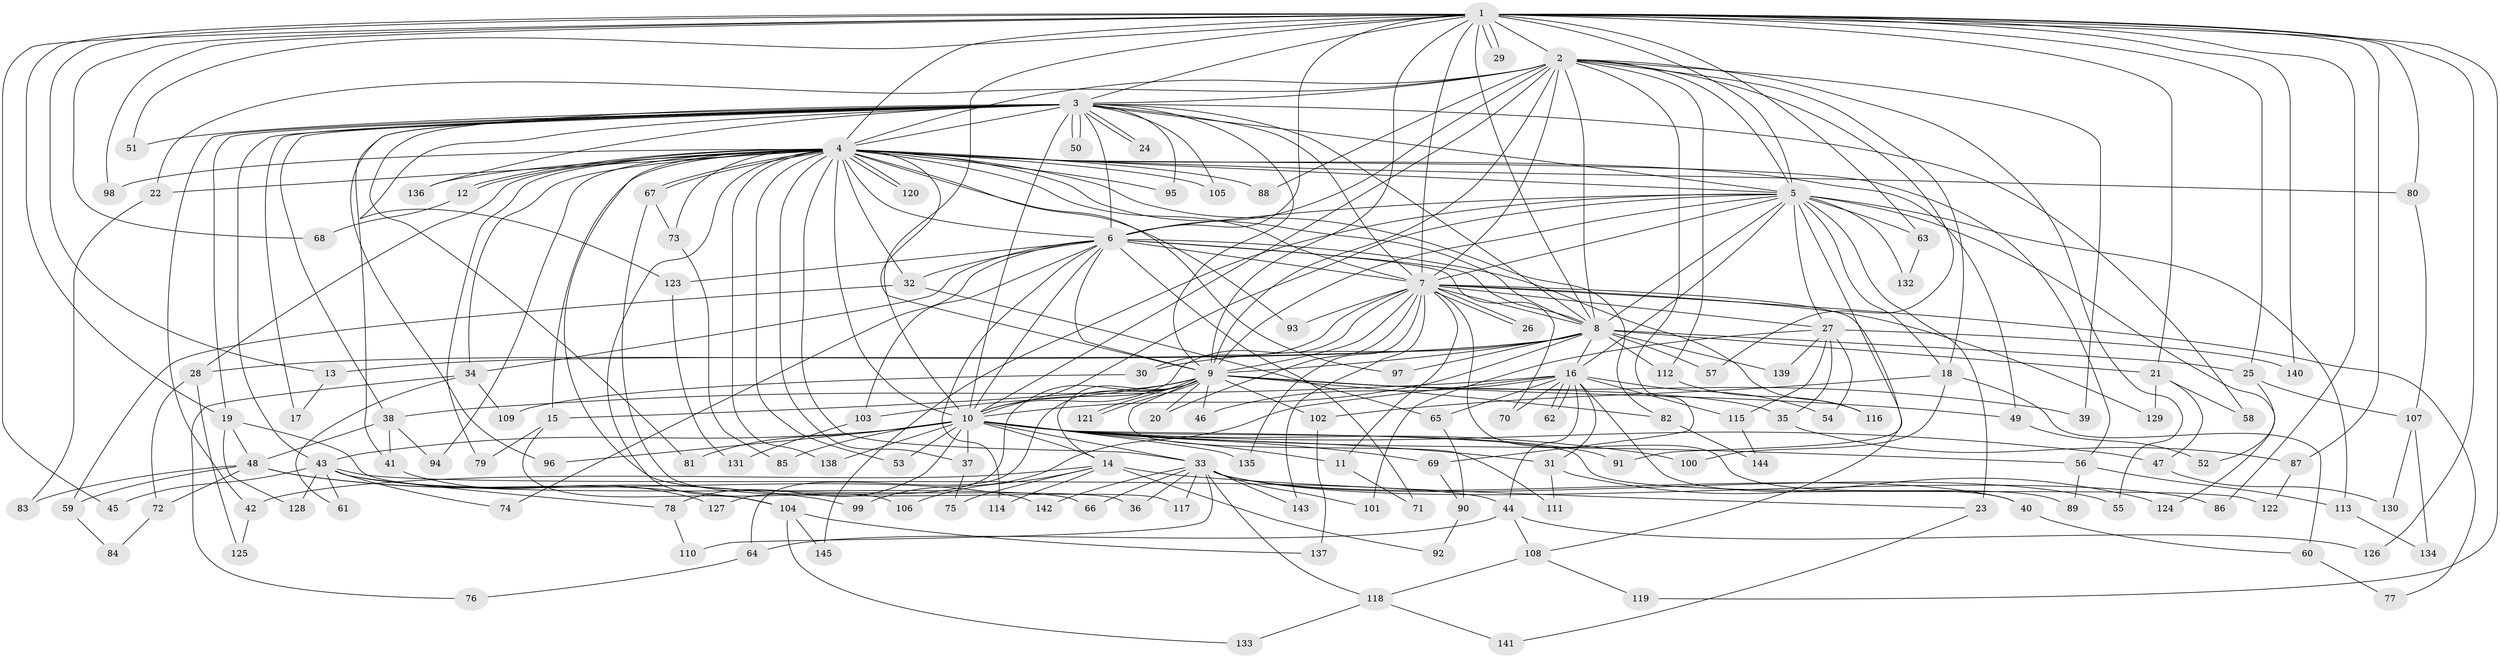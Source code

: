 // coarse degree distribution, {31: 0.017241379310344827, 2: 0.43103448275862066, 1: 0.3448275862068966, 3: 0.034482758620689655, 9: 0.017241379310344827, 11: 0.017241379310344827, 4: 0.017241379310344827, 5: 0.017241379310344827, 7: 0.05172413793103448, 13: 0.017241379310344827, 18: 0.017241379310344827, 14: 0.017241379310344827}
// Generated by graph-tools (version 1.1) at 2025/49/03/04/25 21:49:30]
// undirected, 145 vertices, 315 edges
graph export_dot {
graph [start="1"]
  node [color=gray90,style=filled];
  1;
  2;
  3;
  4;
  5;
  6;
  7;
  8;
  9;
  10;
  11;
  12;
  13;
  14;
  15;
  16;
  17;
  18;
  19;
  20;
  21;
  22;
  23;
  24;
  25;
  26;
  27;
  28;
  29;
  30;
  31;
  32;
  33;
  34;
  35;
  36;
  37;
  38;
  39;
  40;
  41;
  42;
  43;
  44;
  45;
  46;
  47;
  48;
  49;
  50;
  51;
  52;
  53;
  54;
  55;
  56;
  57;
  58;
  59;
  60;
  61;
  62;
  63;
  64;
  65;
  66;
  67;
  68;
  69;
  70;
  71;
  72;
  73;
  74;
  75;
  76;
  77;
  78;
  79;
  80;
  81;
  82;
  83;
  84;
  85;
  86;
  87;
  88;
  89;
  90;
  91;
  92;
  93;
  94;
  95;
  96;
  97;
  98;
  99;
  100;
  101;
  102;
  103;
  104;
  105;
  106;
  107;
  108;
  109;
  110;
  111;
  112;
  113;
  114;
  115;
  116;
  117;
  118;
  119;
  120;
  121;
  122;
  123;
  124;
  125;
  126;
  127;
  128;
  129;
  130;
  131;
  132;
  133;
  134;
  135;
  136;
  137;
  138;
  139;
  140;
  141;
  142;
  143;
  144;
  145;
  1 -- 2;
  1 -- 3;
  1 -- 4;
  1 -- 5;
  1 -- 6;
  1 -- 7;
  1 -- 8;
  1 -- 9;
  1 -- 10;
  1 -- 13;
  1 -- 19;
  1 -- 21;
  1 -- 25;
  1 -- 29;
  1 -- 29;
  1 -- 45;
  1 -- 51;
  1 -- 63;
  1 -- 68;
  1 -- 80;
  1 -- 86;
  1 -- 87;
  1 -- 98;
  1 -- 119;
  1 -- 126;
  1 -- 140;
  2 -- 3;
  2 -- 4;
  2 -- 5;
  2 -- 6;
  2 -- 7;
  2 -- 8;
  2 -- 9;
  2 -- 10;
  2 -- 18;
  2 -- 22;
  2 -- 39;
  2 -- 55;
  2 -- 57;
  2 -- 69;
  2 -- 88;
  2 -- 112;
  3 -- 4;
  3 -- 5;
  3 -- 6;
  3 -- 7;
  3 -- 8;
  3 -- 9;
  3 -- 10;
  3 -- 17;
  3 -- 19;
  3 -- 24;
  3 -- 24;
  3 -- 38;
  3 -- 41;
  3 -- 42;
  3 -- 43;
  3 -- 50;
  3 -- 50;
  3 -- 51;
  3 -- 58;
  3 -- 81;
  3 -- 95;
  3 -- 96;
  3 -- 105;
  3 -- 123;
  3 -- 136;
  4 -- 5;
  4 -- 6;
  4 -- 7;
  4 -- 8;
  4 -- 9;
  4 -- 10;
  4 -- 12;
  4 -- 12;
  4 -- 15;
  4 -- 22;
  4 -- 28;
  4 -- 32;
  4 -- 33;
  4 -- 34;
  4 -- 36;
  4 -- 37;
  4 -- 49;
  4 -- 53;
  4 -- 56;
  4 -- 67;
  4 -- 67;
  4 -- 73;
  4 -- 79;
  4 -- 80;
  4 -- 82;
  4 -- 88;
  4 -- 93;
  4 -- 94;
  4 -- 95;
  4 -- 97;
  4 -- 98;
  4 -- 105;
  4 -- 106;
  4 -- 120;
  4 -- 120;
  4 -- 136;
  4 -- 138;
  5 -- 6;
  5 -- 7;
  5 -- 8;
  5 -- 9;
  5 -- 10;
  5 -- 16;
  5 -- 18;
  5 -- 23;
  5 -- 27;
  5 -- 63;
  5 -- 91;
  5 -- 113;
  5 -- 124;
  5 -- 132;
  5 -- 145;
  6 -- 7;
  6 -- 8;
  6 -- 9;
  6 -- 10;
  6 -- 32;
  6 -- 34;
  6 -- 70;
  6 -- 71;
  6 -- 74;
  6 -- 103;
  6 -- 114;
  6 -- 116;
  6 -- 123;
  7 -- 8;
  7 -- 9;
  7 -- 10;
  7 -- 11;
  7 -- 20;
  7 -- 26;
  7 -- 26;
  7 -- 27;
  7 -- 30;
  7 -- 77;
  7 -- 89;
  7 -- 93;
  7 -- 108;
  7 -- 129;
  7 -- 135;
  7 -- 143;
  8 -- 9;
  8 -- 10;
  8 -- 13;
  8 -- 16;
  8 -- 21;
  8 -- 25;
  8 -- 28;
  8 -- 30;
  8 -- 57;
  8 -- 97;
  8 -- 112;
  8 -- 139;
  9 -- 10;
  9 -- 14;
  9 -- 15;
  9 -- 20;
  9 -- 35;
  9 -- 39;
  9 -- 46;
  9 -- 49;
  9 -- 64;
  9 -- 82;
  9 -- 102;
  9 -- 103;
  9 -- 111;
  9 -- 121;
  9 -- 121;
  9 -- 127;
  10 -- 11;
  10 -- 14;
  10 -- 31;
  10 -- 33;
  10 -- 37;
  10 -- 43;
  10 -- 47;
  10 -- 53;
  10 -- 56;
  10 -- 69;
  10 -- 78;
  10 -- 81;
  10 -- 85;
  10 -- 91;
  10 -- 96;
  10 -- 100;
  10 -- 122;
  10 -- 135;
  10 -- 138;
  11 -- 71;
  12 -- 68;
  13 -- 17;
  14 -- 23;
  14 -- 42;
  14 -- 75;
  14 -- 92;
  14 -- 106;
  14 -- 114;
  15 -- 79;
  15 -- 104;
  16 -- 31;
  16 -- 38;
  16 -- 40;
  16 -- 44;
  16 -- 46;
  16 -- 54;
  16 -- 62;
  16 -- 62;
  16 -- 65;
  16 -- 70;
  16 -- 99;
  16 -- 115;
  18 -- 60;
  18 -- 100;
  18 -- 102;
  19 -- 48;
  19 -- 66;
  19 -- 128;
  21 -- 47;
  21 -- 58;
  21 -- 129;
  22 -- 83;
  23 -- 141;
  25 -- 52;
  25 -- 107;
  27 -- 35;
  27 -- 54;
  27 -- 101;
  27 -- 115;
  27 -- 139;
  27 -- 140;
  28 -- 72;
  28 -- 125;
  30 -- 109;
  31 -- 111;
  31 -- 124;
  32 -- 59;
  32 -- 65;
  33 -- 36;
  33 -- 40;
  33 -- 55;
  33 -- 66;
  33 -- 86;
  33 -- 101;
  33 -- 110;
  33 -- 117;
  33 -- 118;
  33 -- 142;
  33 -- 143;
  34 -- 61;
  34 -- 76;
  34 -- 109;
  35 -- 87;
  37 -- 75;
  38 -- 41;
  38 -- 48;
  38 -- 94;
  40 -- 60;
  41 -- 127;
  42 -- 125;
  43 -- 44;
  43 -- 45;
  43 -- 61;
  43 -- 74;
  43 -- 78;
  43 -- 128;
  43 -- 142;
  44 -- 64;
  44 -- 108;
  44 -- 126;
  47 -- 130;
  48 -- 59;
  48 -- 72;
  48 -- 83;
  48 -- 99;
  48 -- 104;
  49 -- 52;
  56 -- 89;
  56 -- 113;
  59 -- 84;
  60 -- 77;
  63 -- 132;
  64 -- 76;
  65 -- 90;
  67 -- 73;
  67 -- 117;
  69 -- 90;
  72 -- 84;
  73 -- 85;
  78 -- 110;
  80 -- 107;
  82 -- 144;
  87 -- 122;
  90 -- 92;
  102 -- 137;
  103 -- 131;
  104 -- 133;
  104 -- 137;
  104 -- 145;
  107 -- 130;
  107 -- 134;
  108 -- 118;
  108 -- 119;
  112 -- 116;
  113 -- 134;
  115 -- 144;
  118 -- 133;
  118 -- 141;
  123 -- 131;
}
